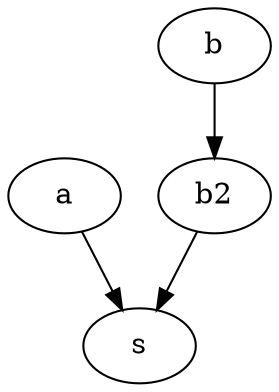 strict digraph "" {
	a	[complexity=3,
		importance=0.38679228875,
		rank=0.128930762917];
	s	[complexity=0,
		importance=0.23584895375,
		rank=0.0];
	a -> s;
	b	[complexity=5,
		importance=0.5754716675,
		rank=0.1150943335];
	b2	[complexity=3,
		importance=0.4245283325,
		rank=0.141509444167];
	b -> b2;
	b2 -> s;
}
